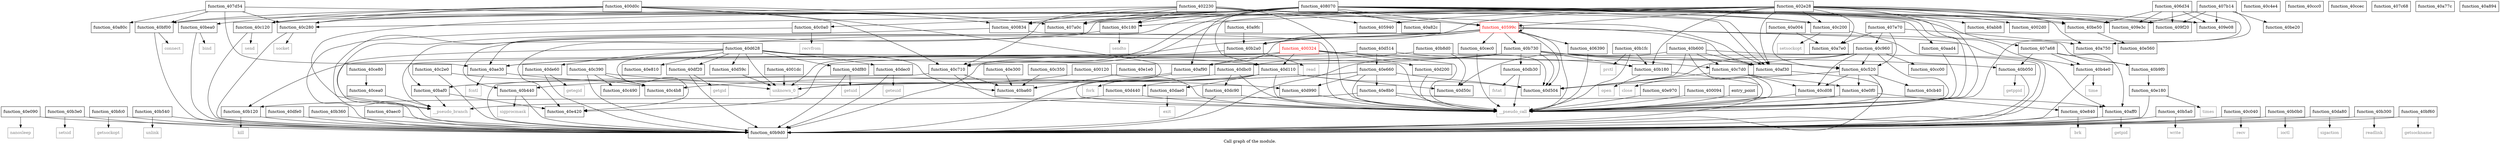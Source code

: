 digraph "Call graph of the module." {
  label="Call graph of the module.";
  node [shape=record];

  Node_function_40df80 [label="{function_40df80}"];
  Node_function_40a9fc [label="{function_40a9fc}"];
  Node_function_40aad4 [label="{function_40aad4}"];
  Node_function_40e090 [label="{function_40e090}"];
  Node_function_40de60 [label="{function_40de60}"];
  Node_function_40ae30 [label="{function_40ae30}"];
  Node_function_40b3e0 [label="{function_40b3e0}"];
  Node_function_40c4b8 [label="{function_40c4b8}"];
  Node_function_40d440 [label="{function_40d440}"];
  Node_function_40bfc0 [label="{function_40bfc0}"];
  Node_function_40d504 [label="{function_40d504}"];
  Node_function_40b440 [label="{function_40b440}"];
  Node_function_40aec0 [label="{function_40aec0}"];
  Node_function_40b4e0 [label="{function_40b4e0}"];
  Node_function_40c4e4 [label="{function_40c4e4}"];
  Node_function_40b540 [label="{function_40b540}"];
  Node_function_40b5a0 [label="{function_40b5a0}"];
  Node_function_40b600 [label="{function_40b600}"];
  Node_function_40c040 [label="{function_40c040}"];
  Node_function_40d50c [label="{function_40d50c}"];
  Node_function_40c520 [label="{function_40c520}"];
  Node_function_40b730 [label="{function_40b730}"];
  Node_function_40af30 [label="{function_40af30}"];
  Node_function_40c710 [label="{function_40c710}"];
  Node_function_40d514 [label="{function_40d514}"];
  Node_function_40c0a0 [label="{function_40c0a0}"];
  Node_function_40c7d0 [label="{function_40c7d0}"];
  Node_function_40dec0 [label="{function_40dec0}"];
  Node_function_40af90 [label="{function_40af90}"];
  Node_function_40b8d0 [label="{function_40b8d0}"];
  Node_function_40abb8 [label="{function_40abb8}"];
  Node_function_40c960 [label="{function_40c960}"];
  Node_function_40b9d0 [label="{function_40b9d0}"];
  Node_function_40aff0 [label="{function_40aff0}"];
  Node_function_40b9f0 [label="{function_40b9f0}"];
  Node_function_40b050 [label="{function_40b050}"];
  Node_function_40b0b0 [label="{function_40b0b0}"];
  Node_function_40cb40 [label="{function_40cb40}"];
  Node_function_40cc00 [label="{function_40cc00}"];
  Node_function_40ba60 [label="{function_40ba60}"];
  Node_function_40ccc0 [label="{function_40ccc0}"];
  Node_function_40baf0 [label="{function_40baf0}"];
  Node_function_40d59c [label="{function_40d59c}"];
  Node_function_40c120 [label="{function_40c120}"];
  Node_function_40d628 [label="{function_40d628}"];
  Node_function_40c180 [label="{function_40c180}"];
  Node_function_40d990 [label="{function_40d990}"];
  Node_function_40c200 [label="{function_40c200}"];
  Node_function_40c280 [label="{function_40c280}"];
  Node_function_40da80 [label="{function_40da80}"];
  Node_function_40c2e0 [label="{function_40c2e0}"];
  Node_function_40dae0 [label="{function_40dae0}"];
  Node_function_40c350 [label="{function_40c350}"];
  Node_function_40db30 [label="{function_40db30}"];
  Node_function_40dbc0 [label="{function_40dbc0}"];
  Node_function_40c390 [label="{function_40c390}"];
  Node_function_40dc90 [label="{function_40dc90}"];
  Node_function_40ccec [label="{function_40ccec}"];
  Node_function_40b120 [label="{function_40b120}"];
  Node_function_40be20 [label="{function_40be20}"];
  Node_function_40be50 [label="{function_40be50}"];
  Node_function_40b180 [label="{function_40b180}"];
  Node_function_40c490 [label="{function_40c490}"];
  Node_function_40df20 [label="{function_40df20}"];
  Node_function_40b1fc [label="{function_40b1fc}"];
  Node_function_40cd08 [label="{function_40cd08}"];
  Node_function_40bea0 [label="{function_40bea0}"];
  Node_function_40ce80 [label="{function_40ce80}"];
  Node_function_40dfe0 [label="{function_40dfe0}"];
  Node_function_40cea0 [label="{function_40cea0}"];
  Node_function_40bf00 [label="{function_40bf00}"];
  Node_function_40b2a0 [label="{function_40b2a0}"];
  Node_function_40b300 [label="{function_40b300}"];
  Node_function_40b360 [label="{function_40b360}"];
  Node_function_40cec0 [label="{function_40cec0}"];
  Node_function_40bf60 [label="{function_40bf60}"];
  Node_function_40d110 [label="{function_40d110}"];
  Node_function_40d200 [label="{function_40d200}"];
  Node_function_40e560 [label="{function_40e560}"];
  Node_function_40e660 [label="{function_40e660}"];
  Node_function_40e810 [label="{function_40e810}"];
  Node_function_40e840 [label="{function_40e840}"];
  Node_function_40e8b0 [label="{function_40e8b0}"];
  Node_kill [color="gray50", fontcolor="gray50", label="{kill}"];
  Node_function_40e0f0 [label="{function_40e0f0}"];
  Node_function_40e180 [label="{function_40e180}"];
  Node_function_40e1e0 [label="{function_40e1e0}"];
  Node_function_40e300 [label="{function_40e300}"];
  Node_function_40e420 [label="{function_40e420}"];
  Node_function_40e970 [label="{function_40e970}"];
  Node_unknown_0 [color="gray50", fontcolor="gray50", label="{unknown_0}"];
  Node_fcntl [color="gray50", fontcolor="gray50", label="{fcntl}"];
  Node_close [color="gray50", fontcolor="gray50", label="{close}"];
  Node_fork [color="gray50", fontcolor="gray50", label="{fork}"];
  Node_getpid [color="gray50", fontcolor="gray50", label="{getpid}"];
  Node_getppid [color="gray50", fontcolor="gray50", label="{getppid}"];
  Node_ioctl [color="gray50", fontcolor="gray50", label="{ioctl}"];
  Node_open [color="gray50", fontcolor="gray50", label="{open}"];
  Node_prctl [color="gray50", fontcolor="gray50", label="{prctl}"];
  Node_read [color="gray50", fontcolor="gray50", label="{read}"];
  Node_readlink [color="gray50", fontcolor="gray50", label="{readlink}"];
  Node_setsid [color="gray50", fontcolor="gray50", label="{setsid}"];
  Node_sigprocmask [color="gray50", fontcolor="gray50", label="{sigprocmask}"];
  Node_time [color="gray50", fontcolor="gray50", label="{time}"];
  Node_unlink [color="gray50", fontcolor="gray50", label="{unlink}"];
  Node_write [color="gray50", fontcolor="gray50", label="{write}"];
  Node_bind [color="gray50", fontcolor="gray50", label="{bind}"];
  Node_connect [color="gray50", fontcolor="gray50", label="{connect}"];
  Node_getsockname [color="gray50", fontcolor="gray50", label="{getsockname}"];
  Node_getsockopt [color="gray50", fontcolor="gray50", label="{getsockopt}"];
  Node_recv [color="gray50", fontcolor="gray50", label="{recv}"];
  Node_recvfrom [color="gray50", fontcolor="gray50", label="{recvfrom}"];
  Node_send [color="gray50", fontcolor="gray50", label="{send}"];
  Node_sendto [color="gray50", fontcolor="gray50", label="{sendto}"];
  Node_setsockopt [color="gray50", fontcolor="gray50", label="{setsockopt}"];
  Node_socket [color="gray50", fontcolor="gray50", label="{socket}"];
  Node_sigaction [color="gray50", fontcolor="gray50", label="{sigaction}"];
  Node_exit [color="gray50", fontcolor="gray50", label="{exit}"];
  Node_fstat [color="gray50", fontcolor="gray50", label="{fstat}"];
  Node_getegid [color="gray50", fontcolor="gray50", label="{getegid}"];
  Node_geteuid [color="gray50", fontcolor="gray50", label="{geteuid}"];
  Node_getgid [color="gray50", fontcolor="gray50", label="{getgid}"];
  Node_getuid [color="gray50", fontcolor="gray50", label="{getuid}"];
  Node_nanosleep [color="gray50", fontcolor="gray50", label="{nanosleep}"];
  Node_times [color="gray50", fontcolor="gray50", label="{times}"];
  Node_brk [color="gray50", fontcolor="gray50", label="{brk}"];
  Node___pseudo_call [color="gray50", fontcolor="gray50", label="{__pseudo_call}"];
  Node___pseudo_branch [color="gray50", fontcolor="gray50", label="{__pseudo_branch}"];
  Node_function_400094 [label="{function_400094}"];
  Node_function_400120 [label="{function_400120}"];
  Node_function_4001dc [label="{function_4001dc}"];
  Node_entry_point [label="{entry_point}"];
  Node_function_4002d0 [label="{function_4002d0}"];
  Node_function_400324 [color="red", fontcolor="red", label="{function_400324}"];
  Node_function_400834 [label="{function_400834}"];
  Node_function_407a68 [label="{function_407a68}"];
  Node_function_400d0c [label="{function_400d0c}"];
  Node_function_402230 [label="{function_402230}"];
  Node_function_402e28 [label="{function_402e28}"];
  Node_function_405940 [label="{function_405940}"];
  Node_function_40599c [color="red", fontcolor="red", label="{function_40599c}"];
  Node_function_406390 [label="{function_406390}"];
  Node_function_406d34 [label="{function_406d34}"];
  Node_function_407a0c [label="{function_407a0c}"];
  Node_function_407b14 [label="{function_407b14}"];
  Node_function_407c68 [label="{function_407c68}"];
  Node_function_407d54 [label="{function_407d54}"];
  Node_function_407e70 [label="{function_407e70}"];
  Node_function_408070 [label="{function_408070}"];
  Node_function_409e08 [label="{function_409e08}"];
  Node_function_409e3c [label="{function_409e3c}"];
  Node_function_409f20 [label="{function_409f20}"];
  Node_function_40a004 [label="{function_40a004}"];
  Node_function_40a750 [label="{function_40a750}"];
  Node_function_40a77c [label="{function_40a77c}"];
  Node_function_40a7e0 [label="{function_40a7e0}"];
  Node_function_40a80c [label="{function_40a80c}"];
  Node_function_40a82c [label="{function_40a82c}"];
  Node_function_40a894 [label="{function_40a894}"];
  Node_function_40df80 -> Node_function_40b9d0;
  Node_function_40df80 -> Node_getuid;
  Node_function_40a9fc -> Node_function_40b2a0;
  Node_function_40aad4 -> Node___pseudo_call;
  Node_function_40e090 -> Node_function_40b9d0;
  Node_function_40e090 -> Node_nanosleep;
  Node_function_40de60 -> Node_function_40b9d0;
  Node_function_40de60 -> Node_getegid;
  Node_function_40ae30 -> Node_unknown_0;
  Node_function_40ae30 -> Node_fcntl;
  Node_function_40b3e0 -> Node_function_40b9d0;
  Node_function_40b3e0 -> Node_setsid;
  Node_function_40d440 -> Node___pseudo_call;
  Node_function_40d440 -> Node___pseudo_branch;
  Node_function_40bfc0 -> Node_function_40b9d0;
  Node_function_40bfc0 -> Node_getsockopt;
  Node_function_40b440 -> Node_function_40b9d0;
  Node_function_40b440 -> Node_sigprocmask;
  Node_function_40aec0 -> Node_function_40b9d0;
  Node_function_40b4e0 -> Node_function_40b9d0;
  Node_function_40b4e0 -> Node_time;
  Node_function_40b540 -> Node_function_40b9d0;
  Node_function_40b540 -> Node_unlink;
  Node_function_40b5a0 -> Node_function_40b9d0;
  Node_function_40b5a0 -> Node_write;
  Node_function_40b600 -> Node_function_40d504;
  Node_function_40b600 -> Node_function_40d50c;
  Node_function_40b600 -> Node_function_40af30;
  Node_function_40b600 -> Node_function_40c7d0;
  Node_function_40b600 -> Node_function_40b9d0;
  Node_function_40b600 -> Node___pseudo_call;
  Node_function_40c040 -> Node_function_40b9d0;
  Node_function_40c040 -> Node_recv;
  Node_function_40c520 -> Node_function_40d504;
  Node_function_40c520 -> Node_function_40cb40;
  Node_function_40c520 -> Node_function_40cd08;
  Node_function_40c520 -> Node_function_40e0f0;
  Node_function_40c520 -> Node___pseudo_call;
  Node_function_40b730 -> Node_function_40ae30;
  Node_function_40b730 -> Node_function_40d504;
  Node_function_40b730 -> Node_function_40c520;
  Node_function_40b730 -> Node_function_40af30;
  Node_function_40b730 -> Node_function_40c710;
  Node_function_40b730 -> Node_function_40c7d0;
  Node_function_40b730 -> Node_function_40b9d0;
  Node_function_40b730 -> Node_function_40db30;
  Node_function_40b730 -> Node_function_40b180;
  Node_function_40af30 -> Node_function_40b9d0;
  Node_function_40af30 -> Node_close;
  Node_function_40c710 -> Node_function_40b9d0;
  Node_function_40c710 -> Node_function_40ba60;
  Node_function_40c710 -> Node___pseudo_call;
  Node_function_40d514 -> Node_function_40ae30;
  Node_function_40d514 -> Node_function_40b180;
  Node_function_40d514 -> Node_function_40e660;
  Node_function_40c0a0 -> Node_function_40b9d0;
  Node_function_40c0a0 -> Node_recvfrom;
  Node_function_40c7d0 -> Node_function_40d504;
  Node_function_40c7d0 -> Node_function_40cd08;
  Node_function_40c7d0 -> Node_function_40e0f0;
  Node_function_40c7d0 -> Node___pseudo_call;
  Node_function_40dec0 -> Node_function_40b9d0;
  Node_function_40dec0 -> Node_geteuid;
  Node_function_40af90 -> Node_function_40b9d0;
  Node_function_40af90 -> Node_fork;
  Node_function_40b8d0 -> Node_function_40d504;
  Node_function_40b8d0 -> Node_function_40d50c;
  Node_function_40b8d0 -> Node_function_40dbc0;
  Node_function_40c960 -> Node_function_40d504;
  Node_function_40c960 -> Node_function_40c520;
  Node_function_40c960 -> Node_function_40c7d0;
  Node_function_40c960 -> Node_function_40cc00;
  Node_function_40c960 -> Node_function_40cd08;
  Node_function_40c960 -> Node_function_40e420;
  Node_function_40c960 -> Node___pseudo_call;
  Node_function_40aff0 -> Node_function_40b9d0;
  Node_function_40aff0 -> Node_getpid;
  Node_function_40b9f0 -> Node_function_40e180;
  Node_function_40b050 -> Node_function_40b9d0;
  Node_function_40b050 -> Node_getppid;
  Node_function_40b0b0 -> Node_function_40b9d0;
  Node_function_40b0b0 -> Node_ioctl;
  Node_function_40baf0 -> Node_function_40e420;
  Node_function_40baf0 -> Node___pseudo_branch;
  Node_function_40d59c -> Node_unknown_0;
  Node_function_40c120 -> Node_function_40b9d0;
  Node_function_40c120 -> Node_send;
  Node_function_40d628 -> Node_function_40df80;
  Node_function_40d628 -> Node_function_40de60;
  Node_function_40d628 -> Node_function_40dec0;
  Node_function_40d628 -> Node_function_40b9d0;
  Node_function_40d628 -> Node_function_40ba60;
  Node_function_40d628 -> Node_function_40d59c;
  Node_function_40d628 -> Node_function_40df20;
  Node_function_40d628 -> Node_function_40d110;
  Node_function_40d628 -> Node_function_40e810;
  Node_function_40d628 -> Node_function_40e420;
  Node_function_40d628 -> Node_unknown_0;
  Node_function_40d628 -> Node___pseudo_call;
  Node_function_40c180 -> Node_function_40b9d0;
  Node_function_40c180 -> Node_sendto;
  Node_function_40d990 -> Node___pseudo_call;
  Node_function_40c200 -> Node_function_40b9d0;
  Node_function_40c200 -> Node_setsockopt;
  Node_function_40c280 -> Node_function_40b9d0;
  Node_function_40c280 -> Node_socket;
  Node_function_40da80 -> Node_function_40b9d0;
  Node_function_40da80 -> Node_sigaction;
  Node_function_40c2e0 -> Node_function_40c4b8;
  Node_function_40c2e0 -> Node_function_40b9d0;
  Node_function_40dae0 -> Node_exit;
  Node_function_40c350 -> Node_function_40ba60;
  Node_function_40db30 -> Node_fstat;
  Node_function_40db30 -> Node___pseudo_call;
  Node_function_40dbc0 -> Node_function_40baf0;
  Node_function_40dbc0 -> Node_function_40dc90;
  Node_function_40dbc0 -> Node___pseudo_call;
  Node_function_40c390 -> Node_function_40c4b8;
  Node_function_40c390 -> Node_function_40b9d0;
  Node_function_40c390 -> Node_function_40d990;
  Node_function_40c390 -> Node_function_40c490;
  Node_function_40dc90 -> Node_function_40b9d0;
  Node_function_40dc90 -> Node___pseudo_call;
  Node_function_40b120 -> Node_function_40b9d0;
  Node_function_40b120 -> Node_kill;
  Node_function_40be50 -> Node_function_40e560;
  Node_function_40b180 -> Node_function_40b9d0;
  Node_function_40b180 -> Node_open;
  Node_function_40df20 -> Node_function_40b9d0;
  Node_function_40df20 -> Node_getgid;
  Node_function_40b1fc -> Node_function_40b180;
  Node_function_40b1fc -> Node_prctl;
  Node_function_40b1fc -> Node___pseudo_call;
  Node_function_40cd08 -> Node___pseudo_call;
  Node_function_40bea0 -> Node_function_40b9d0;
  Node_function_40bea0 -> Node_bind;
  Node_function_40ce80 -> Node_function_40cea0;
  Node_function_40dfe0 -> Node_function_40b9d0;
  Node_function_40cea0 -> Node___pseudo_branch;
  Node_function_40bf00 -> Node_function_40b9d0;
  Node_function_40bf00 -> Node_connect;
  Node_function_40b2a0 -> Node_function_40b9d0;
  Node_function_40b2a0 -> Node_read;
  Node_function_40b300 -> Node_function_40b9d0;
  Node_function_40b300 -> Node_readlink;
  Node_function_40b360 -> Node_function_40b9d0;
  Node_function_40cec0 -> Node___pseudo_call;
  Node_function_40bf60 -> Node_function_40b9d0;
  Node_function_40bf60 -> Node_getsockname;
  Node_function_40d110 -> Node_function_40d440;
  Node_function_40d110 -> Node_function_40d504;
  Node_function_40d110 -> Node_function_40d50c;
  Node_function_40d110 -> Node_function_40dae0;
  Node_function_40d110 -> Node_unknown_0;
  Node_function_40d110 -> Node___pseudo_call;
  Node_function_40d200 -> Node___pseudo_call;
  Node_function_40e660 -> Node_function_40c4b8;
  Node_function_40e660 -> Node_function_40d504;
  Node_function_40e660 -> Node_function_40b440;
  Node_function_40e660 -> Node_function_40d990;
  Node_function_40e660 -> Node_function_40e8b0;
  Node_function_40e660 -> Node___pseudo_call;
  Node_function_40e840 -> Node_function_40b9d0;
  Node_function_40e840 -> Node_brk;
  Node_function_40e8b0 -> Node_function_40aff0;
  Node_function_40e8b0 -> Node_function_40b120;
  Node_function_40e8b0 -> Node___pseudo_call;
  Node_function_40e0f0 -> Node_function_40e840;
  Node_function_40e0f0 -> Node___pseudo_call;
  Node_function_40e180 -> Node_function_40b9d0;
  Node_function_40e180 -> Node_times;
  Node_function_40e1e0 -> Node_function_40ba60;
  Node_function_40e300 -> Node_function_40ba60;
  Node_function_40e970 -> Node___pseudo_call;
  Node_function_400094 -> Node___pseudo_call;
  Node_function_400120 -> Node_unknown_0;
  Node_function_400120 -> Node___pseudo_call;
  Node_function_4001dc -> Node_unknown_0;
  Node_entry_point -> Node___pseudo_call;
  Node_function_400324 -> Node_function_40af90;
  Node_function_400324 -> Node_function_40b050;
  Node_function_400324 -> Node_function_40b120;
  Node_function_400324 -> Node_function_40d110;
  Node_function_400324 -> Node_function_40d200;
  Node_function_400324 -> Node___pseudo_call;
  Node_function_400324 -> Node___pseudo_branch;
  Node_function_400834 -> Node___pseudo_call;
  Node_function_400834 -> Node___pseudo_branch;
  Node_function_407a68 -> Node_function_40b4e0;
  Node_function_407a68 -> Node_function_40aff0;
  Node_function_407a68 -> Node_function_40b9f0;
  Node_function_407a68 -> Node_function_40b050;
  Node_function_400d0c -> Node_function_40c710;
  Node_function_400d0c -> Node_function_40c120;
  Node_function_400d0c -> Node_function_40c280;
  Node_function_400d0c -> Node_function_40bea0;
  Node_function_400d0c -> Node_function_40bf00;
  Node_function_400d0c -> Node___pseudo_call;
  Node_function_400d0c -> Node_function_400834;
  Node_function_400d0c -> Node_function_407a0c;
  Node_function_402230 -> Node_function_40af30;
  Node_function_402230 -> Node_function_40c710;
  Node_function_402230 -> Node_function_40c180;
  Node_function_402230 -> Node_function_40c200;
  Node_function_402230 -> Node_function_40c280;
  Node_function_402230 -> Node___pseudo_call;
  Node_function_402230 -> Node_function_400834;
  Node_function_402230 -> Node_function_405940;
  Node_function_402230 -> Node_function_40599c;
  Node_function_402230 -> Node_function_407a0c;
  Node_function_402e28 -> Node_function_40af30;
  Node_function_402e28 -> Node_function_40c710;
  Node_function_402e28 -> Node_function_40abb8;
  Node_function_402e28 -> Node_function_40c180;
  Node_function_402e28 -> Node_function_40c200;
  Node_function_402e28 -> Node_function_40c280;
  Node_function_402e28 -> Node_function_40be50;
  Node_function_402e28 -> Node_function_40b180;
  Node_function_402e28 -> Node_function_40b2a0;
  Node_function_402e28 -> Node___pseudo_call;
  Node_function_402e28 -> Node_function_4002d0;
  Node_function_402e28 -> Node_function_400834;
  Node_function_402e28 -> Node_function_405940;
  Node_function_402e28 -> Node_function_40599c;
  Node_function_402e28 -> Node_function_407a0c;
  Node_function_402e28 -> Node_function_409e08;
  Node_function_402e28 -> Node_function_409e3c;
  Node_function_402e28 -> Node_function_409f20;
  Node_function_402e28 -> Node_function_40a750;
  Node_function_402e28 -> Node_function_40a7e0;
  Node_function_40599c -> Node_function_40d504;
  Node_function_40599c -> Node_function_40b440;
  Node_function_40599c -> Node_function_40b730;
  Node_function_40599c -> Node_function_40af30;
  Node_function_40599c -> Node_function_40af90;
  Node_function_40599c -> Node_function_40aff0;
  Node_function_40599c -> Node_function_40b9f0;
  Node_function_40599c -> Node_function_40b2a0;
  Node_function_40599c -> Node_function_40cec0;
  Node_function_40599c -> Node_function_40e420;
  Node_function_40599c -> Node_unknown_0;
  Node_function_40599c -> Node___pseudo_call;
  Node_function_40599c -> Node_function_40599c;
  Node_function_40599c -> Node_function_406390;
  Node_function_406390 -> Node___pseudo_call;
  Node_function_406d34 -> Node_function_40be50;
  Node_function_406d34 -> Node___pseudo_call;
  Node_function_406d34 -> Node_function_409e08;
  Node_function_406d34 -> Node_function_409e3c;
  Node_function_406d34 -> Node_function_409f20;
  Node_function_407b14 -> Node_function_40be20;
  Node_function_407b14 -> Node_function_409e08;
  Node_function_407b14 -> Node_function_409e3c;
  Node_function_407b14 -> Node_function_409f20;
  Node_function_407b14 -> Node_function_40a750;
  Node_function_407d54 -> Node_function_40ae30;
  Node_function_407d54 -> Node_function_40af30;
  Node_function_407d54 -> Node_function_40c280;
  Node_function_407d54 -> Node_function_40bf00;
  Node_function_407d54 -> Node_function_40a80c;
  Node_function_407e70 -> Node_function_40c520;
  Node_function_407e70 -> Node_function_40c960;
  Node_function_407e70 -> Node_function_40a750;
  Node_function_407e70 -> Node_function_40a7e0;
  Node_function_408070 -> Node_function_40aad4;
  Node_function_408070 -> Node_function_40ae30;
  Node_function_408070 -> Node_function_40b4e0;
  Node_function_408070 -> Node_function_40af30;
  Node_function_408070 -> Node_function_40c710;
  Node_function_408070 -> Node_function_40c0a0;
  Node_function_408070 -> Node_function_40af90;
  Node_function_408070 -> Node_function_40baf0;
  Node_function_408070 -> Node_function_40c120;
  Node_function_408070 -> Node_function_40c180;
  Node_function_408070 -> Node_function_40c200;
  Node_function_408070 -> Node_function_40c280;
  Node_function_408070 -> Node_function_40be50;
  Node_function_408070 -> Node_function_40bf00;
  Node_function_408070 -> Node_function_40d110;
  Node_function_408070 -> Node___pseudo_call;
  Node_function_408070 -> Node___pseudo_branch;
  Node_function_408070 -> Node_function_407a68;
  Node_function_408070 -> Node_function_40599c;
  Node_function_408070 -> Node_function_407a0c;
  Node_function_408070 -> Node_function_409e08;
  Node_function_408070 -> Node_function_409e3c;
  Node_function_408070 -> Node_function_409f20;
  Node_function_408070 -> Node_function_40a82c;
  Node_function_40a004 -> Node_function_40c520;
  Node_function_40a004 -> Node_function_40a7e0;
}
